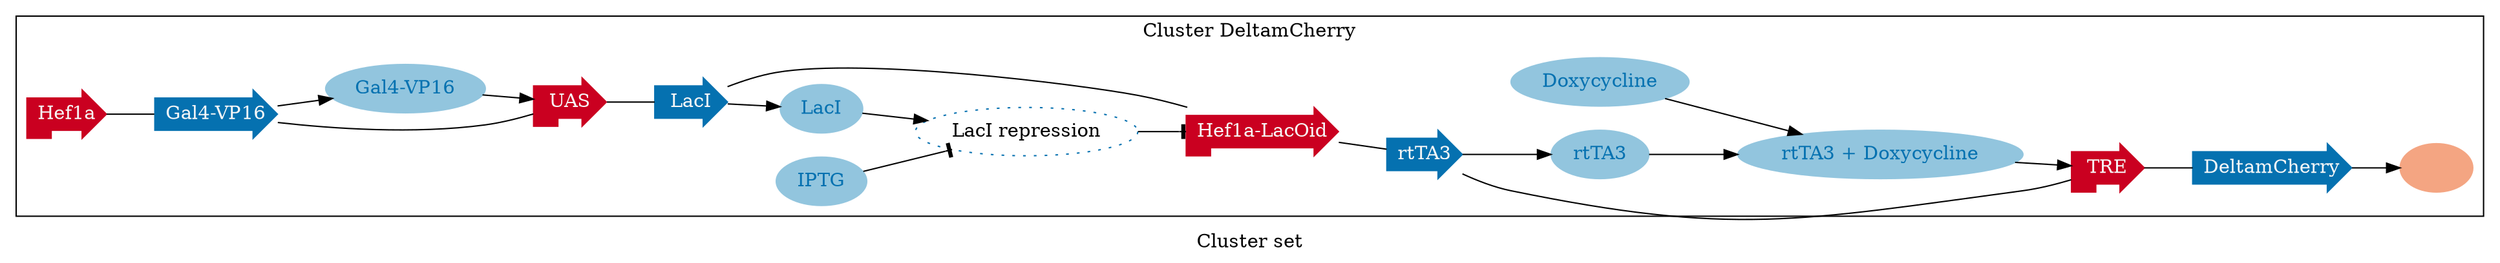 digraph g
{
graph [ label="Cluster set" rankdir="LR" ]

subgraph "cluster DeltamCherry"
{
graph [ label="Cluster DeltamCherry" rankdir="LR" ]

"DeltamCherry" [ color="5" colorscheme="rdbu5" fontcolor="3" shape="rarrow" style="filled" ]
"product" [ color="2" colorscheme="rdbu5" fontcolor="3" label="" shape="oval" style="filled" ]
"DeltamCherry" -> "product" [ label="" ]
"Doxycycline" [ color="4" colorscheme="rdbu5" fontcolor="5" shape="oval" style="filled" ]
"combination" [ color="4" colorscheme="rdbu5" fontcolor="5" label="rtTA3 + Doxycycline" shape="oval" style="filled" ]
"Doxycycline" -> "combination" [ label="" ]
"Gal4VP16" [ color="5" colorscheme="rdbu5" fontcolor="3" label="Gal4-VP16" shape="rarrow" style="filled" ]
"UAS" [ color="1" colorscheme="rdbu5" fontcolor="3" shape="rpromoter" style="filled" ]
"Gal4VP16" -> "UAS" [ arrowhead="none" label="" ]
"Gal4VP16protein" [ color="4" colorscheme="rdbu5" fontcolor="5" label="Gal4-VP16" shape="oval" style="filled" ]
"Gal4VP16" -> "Gal4VP16protein" [ label="" ]
"Gal4VP16protein" -> "UAS" [ label="" ]
"Hef1a" [ color="1" colorscheme="rdbu5" fontcolor="3" shape="rpromoter" style="filled" ]
"Hef1a" -> "Gal4VP16" [ arrowhead="none" label="" ]
"Hef1aLacOid" [ color="1" colorscheme="rdbu5" fontcolor="3" label="Hef1a-LacOid" shape="rpromoter" style="filled" ]
"rtTA3" [ color="5" colorscheme="rdbu5" fontcolor="3" shape="rarrow" style="filled" ]
"Hef1aLacOid" -> "rtTA3" [ arrowhead="none" label="" ]
"IPTG" [ color="4" colorscheme="rdbu5" fontcolor="5" shape="oval" style="filled" ]
"repression" [ color="5" colorscheme="rdbu5" fontcolor="black" label="LacI repression" shape="oval" style="dotted" ]
"IPTG" -> "repression" [ arrowhead="tee" label="" ]
"LacI" [ color="5" colorscheme="rdbu5" fontcolor="3" shape="rarrow" style="filled" ]
"LacI" -> "Hef1aLacOid" [ arrowhead="none" label="" ]
"LacIprotein" [ color="4" colorscheme="rdbu5" fontcolor="5" label="LacI" shape="oval" style="filled" ]
"LacI" -> "LacIprotein" [ label="" ]
"LacIprotein" -> "repression" [ label="" ]
"TRE" [ color="1" colorscheme="rdbu5" fontcolor="3" shape="rpromoter" style="filled" ]
"TRE" -> "DeltamCherry" [ arrowhead="none" label="" ]
"UAS" -> "LacI" [ arrowhead="none" label="" ]
"combination" -> "TRE" [ label="" ]
"repression" -> "Hef1aLacOid" [ arrowhead="tee" label="" ]
"rtTA3" -> "TRE" [ arrowhead="none" label="" ]
"rtTA3protein" [ color="4" colorscheme="rdbu5" fontcolor="5" label="rtTA3" shape="oval" style="filled" ]
"rtTA3" -> "rtTA3protein" [ label="" ]
"rtTA3protein" -> "combination" [ label="" ]
}
}
